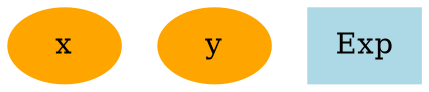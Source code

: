 digraph g{
1[label="x", color=orange, style=filled]
2[label="y", color=orange, style=filled]
3[label="Exp", color=lightblue, style=filled, shape=box]
}
